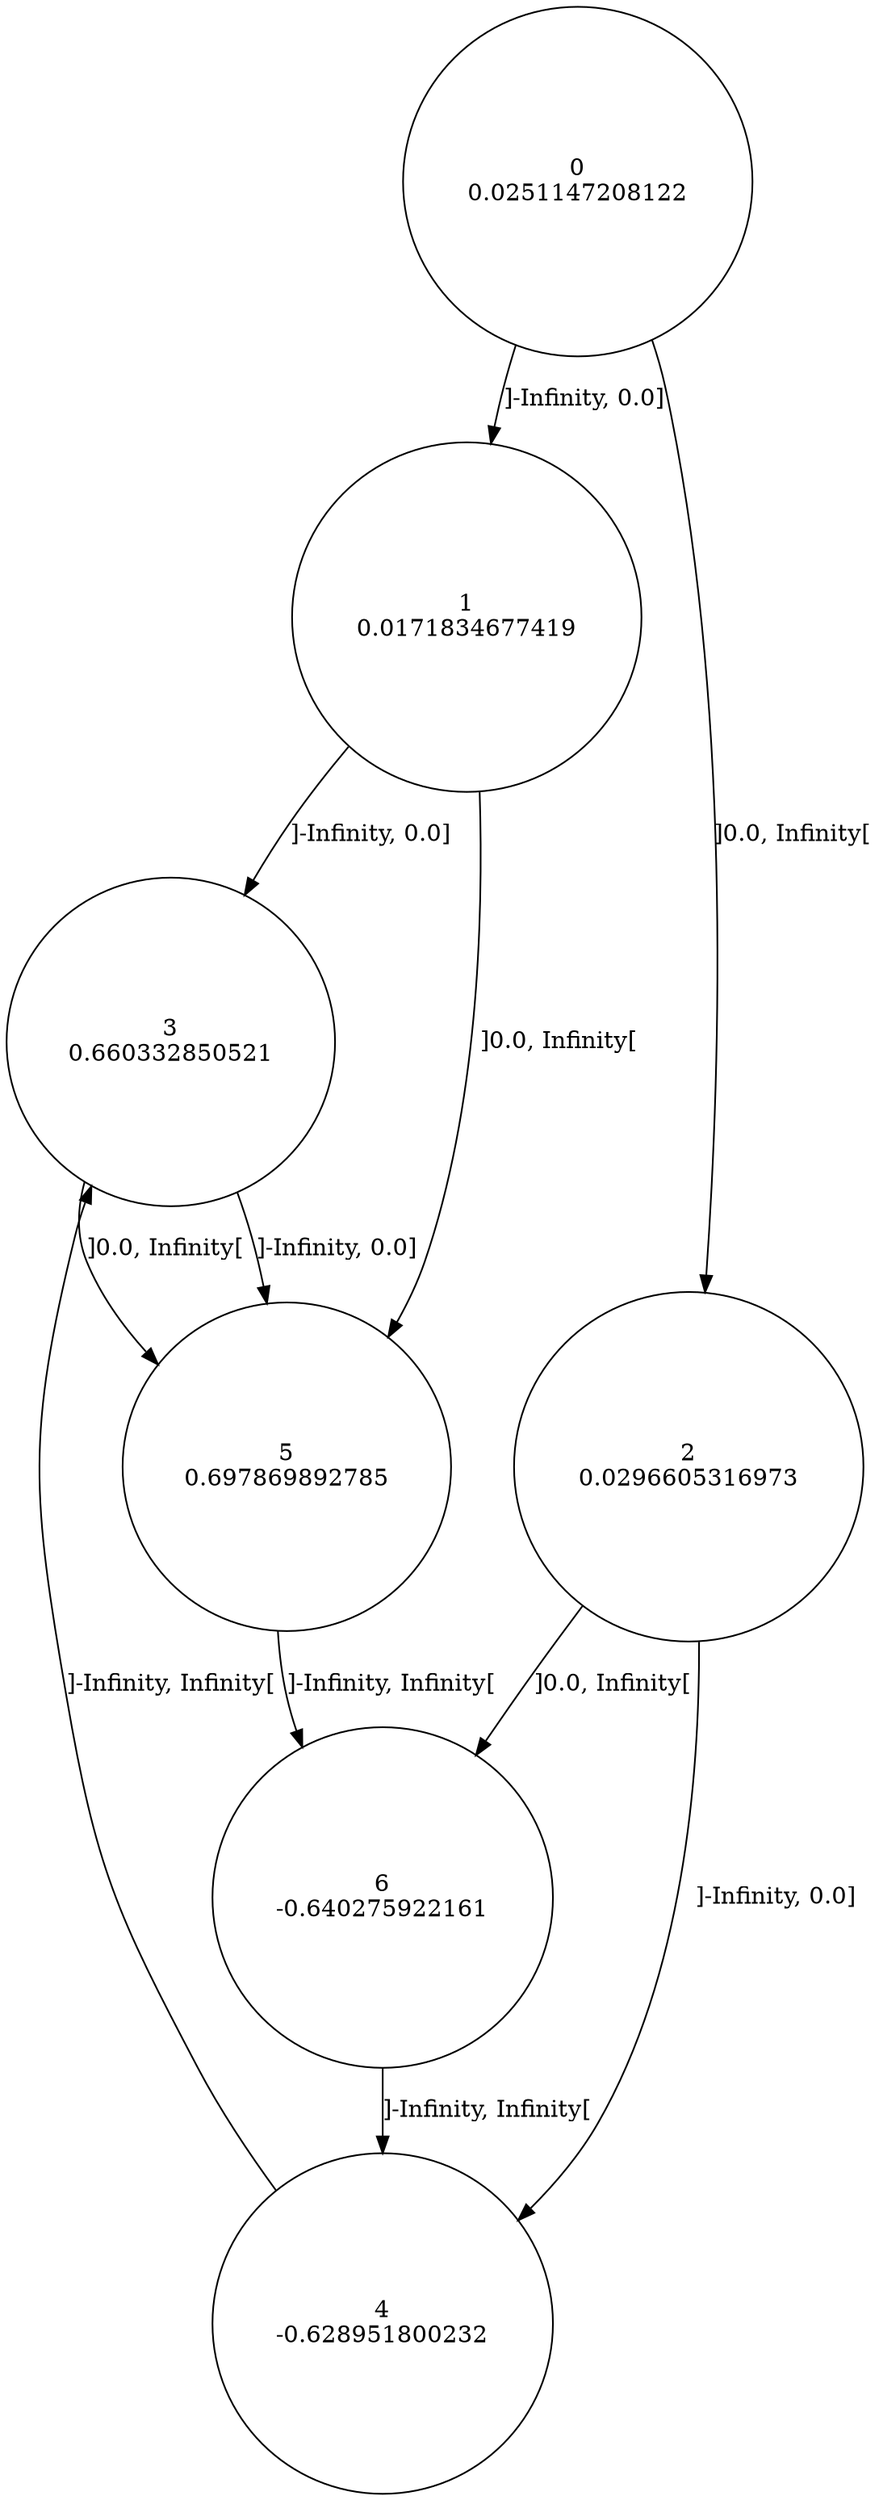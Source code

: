 digraph a {
0 [shape=circle, label="0\n0.0251147208122"];
	0 -> 1 [label="]-Infinity, 0.0]"];
	0 -> 2 [label="]0.0, Infinity["];
1 [shape=circle, label="1\n0.0171834677419"];
	1 -> 3 [label="]-Infinity, 0.0]"];
	1 -> 5 [label="]0.0, Infinity["];
2 [shape=circle, label="2\n0.0296605316973"];
	2 -> 4 [label="]-Infinity, 0.0]"];
	2 -> 6 [label="]0.0, Infinity["];
3 [shape=circle, label="3\n0.660332850521"];
	3 -> 5 [label="]-Infinity, 0.0]"];
	3 -> 5 [label="]0.0, Infinity["];
4 [shape=circle, label="4\n-0.628951800232"];
	4 -> 3 [label="]-Infinity, Infinity["];
5 [shape=circle, label="5\n0.697869892785"];
	5 -> 6 [label="]-Infinity, Infinity["];
6 [shape=circle, label="6\n-0.640275922161"];
	6 -> 4 [label="]-Infinity, Infinity["];
}